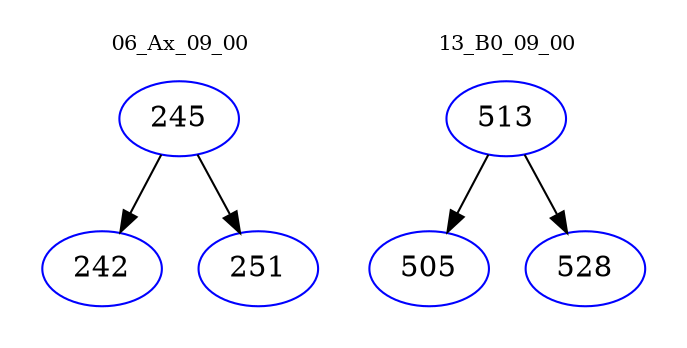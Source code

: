 digraph{
subgraph cluster_0 {
color = white
label = "06_Ax_09_00";
fontsize=10;
T0_245 [label="245", color="blue"]
T0_245 -> T0_242 [color="black"]
T0_242 [label="242", color="blue"]
T0_245 -> T0_251 [color="black"]
T0_251 [label="251", color="blue"]
}
subgraph cluster_1 {
color = white
label = "13_B0_09_00";
fontsize=10;
T1_513 [label="513", color="blue"]
T1_513 -> T1_505 [color="black"]
T1_505 [label="505", color="blue"]
T1_513 -> T1_528 [color="black"]
T1_528 [label="528", color="blue"]
}
}

